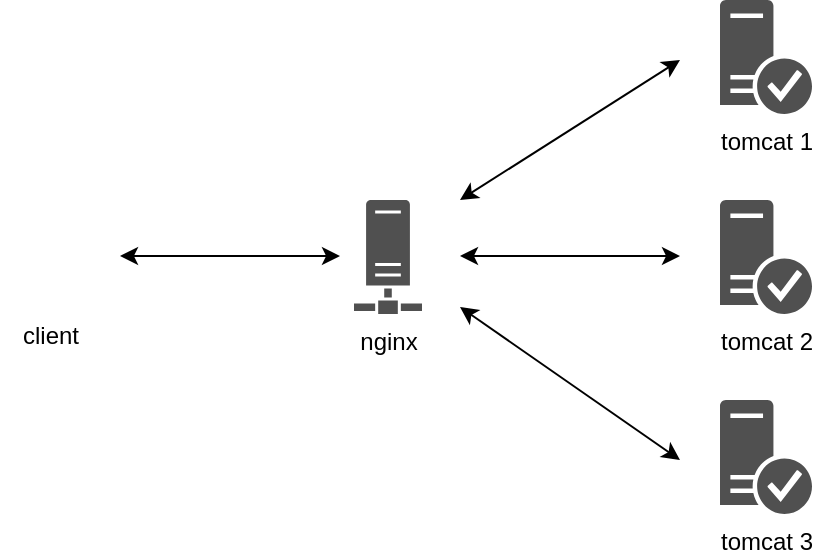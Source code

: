 <mxfile version="20.3.1" type="github">
  <diagram id="QOJws539fqBSgupLrR6U" name="第 1 页">
    <mxGraphModel dx="1426" dy="737" grid="0" gridSize="10" guides="1" tooltips="1" connect="1" arrows="1" fold="1" page="1" pageScale="1" pageWidth="827" pageHeight="1169" math="0" shadow="0">
      <root>
        <mxCell id="0" />
        <mxCell id="1" parent="0" />
        <mxCell id="8LqY17IdmFCUgcOD1Ssi-3" value="nginx" style="sketch=0;pointerEvents=1;shadow=0;dashed=0;html=1;strokeColor=none;fillColor=#505050;labelPosition=center;verticalLabelPosition=bottom;verticalAlign=top;outlineConnect=0;align=center;shape=mxgraph.office.servers.network;" vertex="1" parent="1">
          <mxGeometry x="397" y="280" width="34" height="57" as="geometry" />
        </mxCell>
        <mxCell id="8LqY17IdmFCUgcOD1Ssi-4" value="tomcat 1" style="sketch=0;pointerEvents=1;shadow=0;dashed=0;html=1;strokeColor=none;fillColor=#505050;labelPosition=center;verticalLabelPosition=bottom;verticalAlign=top;outlineConnect=0;align=center;shape=mxgraph.office.security.trusted_application_server;" vertex="1" parent="1">
          <mxGeometry x="580" y="180" width="46" height="57" as="geometry" />
        </mxCell>
        <mxCell id="8LqY17IdmFCUgcOD1Ssi-5" value="client" style="shape=image;html=1;verticalAlign=top;verticalLabelPosition=bottom;labelBackgroundColor=#ffffff;imageAspect=0;aspect=fixed;image=https://cdn4.iconfinder.com/data/icons/essential-app-1/16/computer-destop-it-website-128.png" vertex="1" parent="1">
          <mxGeometry x="220" y="283.5" width="50" height="50" as="geometry" />
        </mxCell>
        <mxCell id="8LqY17IdmFCUgcOD1Ssi-6" value="tomcat 2" style="sketch=0;pointerEvents=1;shadow=0;dashed=0;html=1;strokeColor=none;fillColor=#505050;labelPosition=center;verticalLabelPosition=bottom;verticalAlign=top;outlineConnect=0;align=center;shape=mxgraph.office.security.trusted_application_server;" vertex="1" parent="1">
          <mxGeometry x="580" y="280" width="46" height="57" as="geometry" />
        </mxCell>
        <mxCell id="8LqY17IdmFCUgcOD1Ssi-7" value="tomcat 3" style="sketch=0;pointerEvents=1;shadow=0;dashed=0;html=1;strokeColor=none;fillColor=#505050;labelPosition=center;verticalLabelPosition=bottom;verticalAlign=top;outlineConnect=0;align=center;shape=mxgraph.office.security.trusted_application_server;" vertex="1" parent="1">
          <mxGeometry x="580" y="380" width="46" height="57" as="geometry" />
        </mxCell>
        <mxCell id="8LqY17IdmFCUgcOD1Ssi-8" value="" style="endArrow=classic;startArrow=classic;html=1;rounded=0;" edge="1" parent="1">
          <mxGeometry width="50" height="50" relative="1" as="geometry">
            <mxPoint x="280" y="308" as="sourcePoint" />
            <mxPoint x="390" y="308" as="targetPoint" />
          </mxGeometry>
        </mxCell>
        <mxCell id="8LqY17IdmFCUgcOD1Ssi-9" value="" style="endArrow=classic;startArrow=classic;html=1;rounded=0;" edge="1" parent="1">
          <mxGeometry width="50" height="50" relative="1" as="geometry">
            <mxPoint x="450" y="308" as="sourcePoint" />
            <mxPoint x="560" y="308" as="targetPoint" />
          </mxGeometry>
        </mxCell>
        <mxCell id="8LqY17IdmFCUgcOD1Ssi-10" value="" style="endArrow=classic;startArrow=classic;html=1;rounded=0;" edge="1" parent="1">
          <mxGeometry width="50" height="50" relative="1" as="geometry">
            <mxPoint x="450" y="333.5" as="sourcePoint" />
            <mxPoint x="560" y="410" as="targetPoint" />
          </mxGeometry>
        </mxCell>
        <mxCell id="8LqY17IdmFCUgcOD1Ssi-11" value="" style="endArrow=classic;startArrow=classic;html=1;rounded=0;" edge="1" parent="1">
          <mxGeometry width="50" height="50" relative="1" as="geometry">
            <mxPoint x="450" y="280" as="sourcePoint" />
            <mxPoint x="560" y="210" as="targetPoint" />
          </mxGeometry>
        </mxCell>
      </root>
    </mxGraphModel>
  </diagram>
</mxfile>
